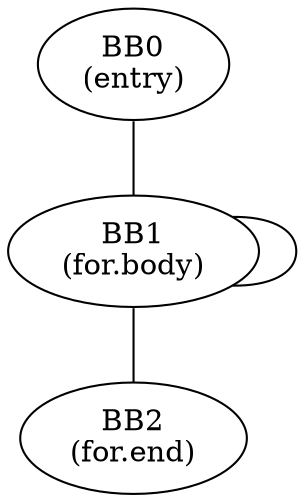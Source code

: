 strict graph "" {
	node [label="\N"];
	entry	[id=0,
		label="BB0
(entry)"];
	"for.body"	[id=1,
		label="BB1
(for.body)"];
	entry -- "for.body";
	"for.body" -- "for.body";
	"for.end"	[id=2,
		label="BB2
(for.end)"];
	"for.body" -- "for.end";
}

